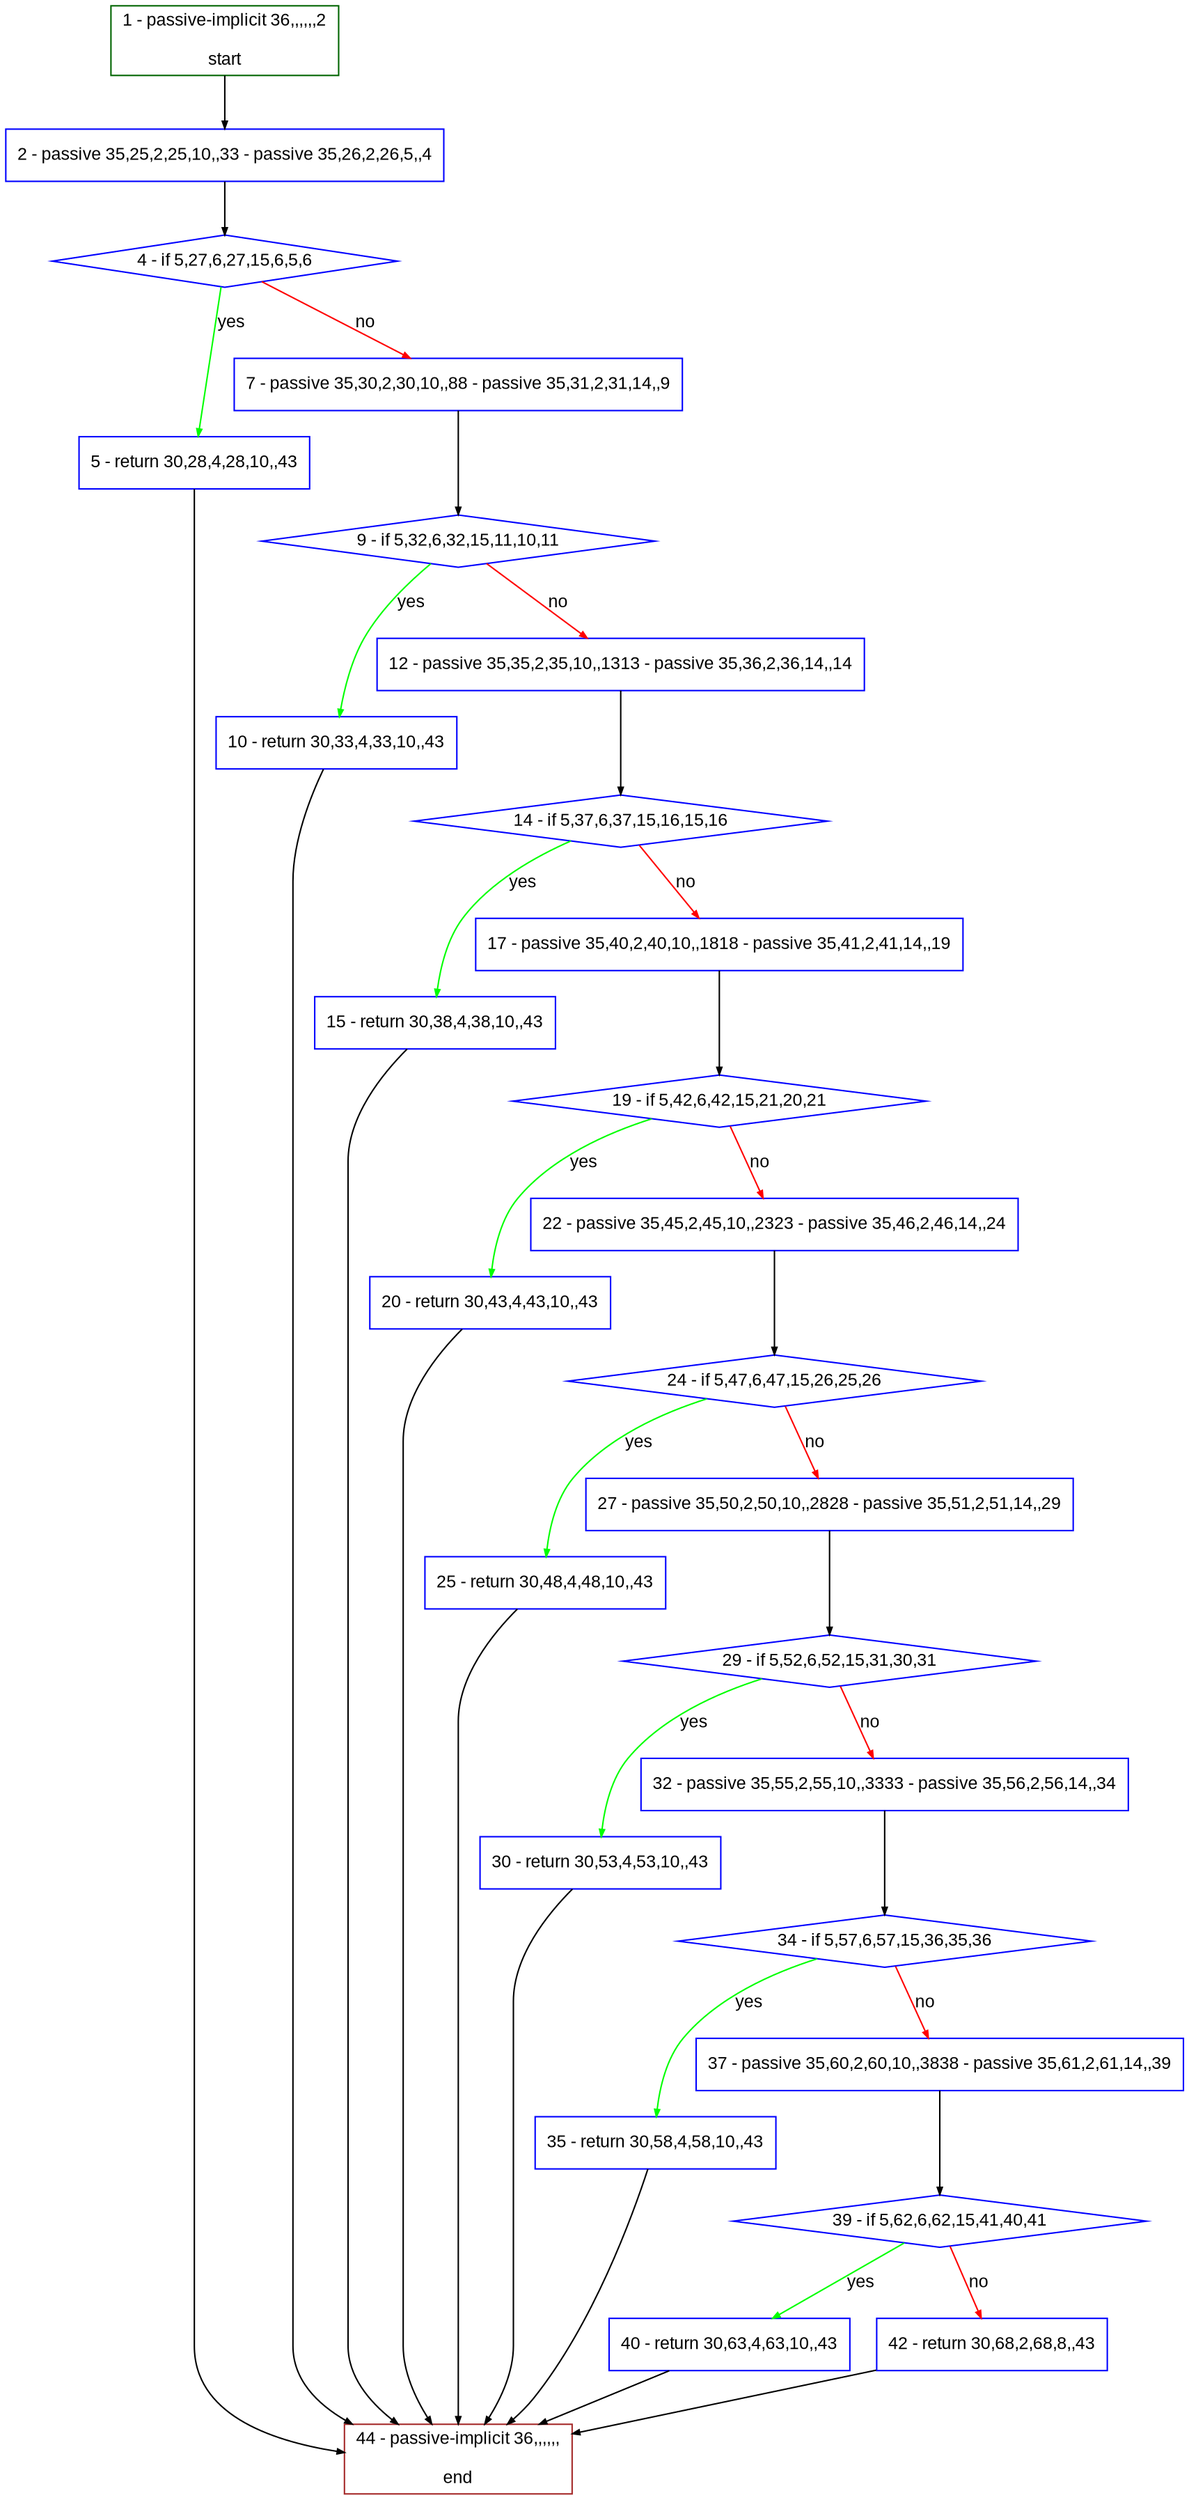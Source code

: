 digraph "" {
  graph [bgcolor="white", fillcolor="#FFFFCC", pack="true", packmode="clust", fontname="Arial", label="", fontsize="12", compound="true", style="rounded,filled"];
  node [node_initialized="no", fillcolor="white", fontname="Arial", label="", color="grey", fontsize="12", fixedsize="false", compound="true", shape="rectangle", style="filled"];
  edge [arrowtail="none", lhead="", fontcolor="black", fontname="Arial", label="", color="black", fontsize="12", arrowhead="normal", arrowsize="0.5", compound="true", ltail="", dir="forward"];
  __N1 [fillcolor="#ffffff", label="2 - passive 35,25,2,25,10,,33 - passive 35,26,2,26,5,,4", color="#0000ff", shape="box", style="filled"];
  __N2 [fillcolor="#ffffff", label="1 - passive-implicit 36,,,,,,2\n\nstart", color="#006400", shape="box", style="filled"];
  __N3 [fillcolor="#ffffff", label="4 - if 5,27,6,27,15,6,5,6", color="#0000ff", shape="diamond", style="filled"];
  __N4 [fillcolor="#ffffff", label="5 - return 30,28,4,28,10,,43", color="#0000ff", shape="box", style="filled"];
  __N5 [fillcolor="#ffffff", label="7 - passive 35,30,2,30,10,,88 - passive 35,31,2,31,14,,9", color="#0000ff", shape="box", style="filled"];
  __N6 [fillcolor="#ffffff", label="44 - passive-implicit 36,,,,,,\n\nend", color="#a52a2a", shape="box", style="filled"];
  __N7 [fillcolor="#ffffff", label="9 - if 5,32,6,32,15,11,10,11", color="#0000ff", shape="diamond", style="filled"];
  __N8 [fillcolor="#ffffff", label="10 - return 30,33,4,33,10,,43", color="#0000ff", shape="box", style="filled"];
  __N9 [fillcolor="#ffffff", label="12 - passive 35,35,2,35,10,,1313 - passive 35,36,2,36,14,,14", color="#0000ff", shape="box", style="filled"];
  __N10 [fillcolor="#ffffff", label="14 - if 5,37,6,37,15,16,15,16", color="#0000ff", shape="diamond", style="filled"];
  __N11 [fillcolor="#ffffff", label="15 - return 30,38,4,38,10,,43", color="#0000ff", shape="box", style="filled"];
  __N12 [fillcolor="#ffffff", label="17 - passive 35,40,2,40,10,,1818 - passive 35,41,2,41,14,,19", color="#0000ff", shape="box", style="filled"];
  __N13 [fillcolor="#ffffff", label="19 - if 5,42,6,42,15,21,20,21", color="#0000ff", shape="diamond", style="filled"];
  __N14 [fillcolor="#ffffff", label="20 - return 30,43,4,43,10,,43", color="#0000ff", shape="box", style="filled"];
  __N15 [fillcolor="#ffffff", label="22 - passive 35,45,2,45,10,,2323 - passive 35,46,2,46,14,,24", color="#0000ff", shape="box", style="filled"];
  __N16 [fillcolor="#ffffff", label="24 - if 5,47,6,47,15,26,25,26", color="#0000ff", shape="diamond", style="filled"];
  __N17 [fillcolor="#ffffff", label="25 - return 30,48,4,48,10,,43", color="#0000ff", shape="box", style="filled"];
  __N18 [fillcolor="#ffffff", label="27 - passive 35,50,2,50,10,,2828 - passive 35,51,2,51,14,,29", color="#0000ff", shape="box", style="filled"];
  __N19 [fillcolor="#ffffff", label="29 - if 5,52,6,52,15,31,30,31", color="#0000ff", shape="diamond", style="filled"];
  __N20 [fillcolor="#ffffff", label="30 - return 30,53,4,53,10,,43", color="#0000ff", shape="box", style="filled"];
  __N21 [fillcolor="#ffffff", label="32 - passive 35,55,2,55,10,,3333 - passive 35,56,2,56,14,,34", color="#0000ff", shape="box", style="filled"];
  __N22 [fillcolor="#ffffff", label="34 - if 5,57,6,57,15,36,35,36", color="#0000ff", shape="diamond", style="filled"];
  __N23 [fillcolor="#ffffff", label="35 - return 30,58,4,58,10,,43", color="#0000ff", shape="box", style="filled"];
  __N24 [fillcolor="#ffffff", label="37 - passive 35,60,2,60,10,,3838 - passive 35,61,2,61,14,,39", color="#0000ff", shape="box", style="filled"];
  __N25 [fillcolor="#ffffff", label="39 - if 5,62,6,62,15,41,40,41", color="#0000ff", shape="diamond", style="filled"];
  __N26 [fillcolor="#ffffff", label="40 - return 30,63,4,63,10,,43", color="#0000ff", shape="box", style="filled"];
  __N27 [fillcolor="#ffffff", label="42 - return 30,68,2,68,8,,43", color="#0000ff", shape="box", style="filled"];
  __N2 -> __N1 [arrowtail="none", color="#000000", label="", arrowhead="normal", dir="forward"];
  __N1 -> __N3 [arrowtail="none", color="#000000", label="", arrowhead="normal", dir="forward"];
  __N3 -> __N4 [arrowtail="none", color="#00ff00", label="yes", arrowhead="normal", dir="forward"];
  __N3 -> __N5 [arrowtail="none", color="#ff0000", label="no", arrowhead="normal", dir="forward"];
  __N4 -> __N6 [arrowtail="none", color="#000000", label="", arrowhead="normal", dir="forward"];
  __N5 -> __N7 [arrowtail="none", color="#000000", label="", arrowhead="normal", dir="forward"];
  __N7 -> __N8 [arrowtail="none", color="#00ff00", label="yes", arrowhead="normal", dir="forward"];
  __N7 -> __N9 [arrowtail="none", color="#ff0000", label="no", arrowhead="normal", dir="forward"];
  __N8 -> __N6 [arrowtail="none", color="#000000", label="", arrowhead="normal", dir="forward"];
  __N9 -> __N10 [arrowtail="none", color="#000000", label="", arrowhead="normal", dir="forward"];
  __N10 -> __N11 [arrowtail="none", color="#00ff00", label="yes", arrowhead="normal", dir="forward"];
  __N10 -> __N12 [arrowtail="none", color="#ff0000", label="no", arrowhead="normal", dir="forward"];
  __N11 -> __N6 [arrowtail="none", color="#000000", label="", arrowhead="normal", dir="forward"];
  __N12 -> __N13 [arrowtail="none", color="#000000", label="", arrowhead="normal", dir="forward"];
  __N13 -> __N14 [arrowtail="none", color="#00ff00", label="yes", arrowhead="normal", dir="forward"];
  __N13 -> __N15 [arrowtail="none", color="#ff0000", label="no", arrowhead="normal", dir="forward"];
  __N14 -> __N6 [arrowtail="none", color="#000000", label="", arrowhead="normal", dir="forward"];
  __N15 -> __N16 [arrowtail="none", color="#000000", label="", arrowhead="normal", dir="forward"];
  __N16 -> __N17 [arrowtail="none", color="#00ff00", label="yes", arrowhead="normal", dir="forward"];
  __N16 -> __N18 [arrowtail="none", color="#ff0000", label="no", arrowhead="normal", dir="forward"];
  __N17 -> __N6 [arrowtail="none", color="#000000", label="", arrowhead="normal", dir="forward"];
  __N18 -> __N19 [arrowtail="none", color="#000000", label="", arrowhead="normal", dir="forward"];
  __N19 -> __N20 [arrowtail="none", color="#00ff00", label="yes", arrowhead="normal", dir="forward"];
  __N19 -> __N21 [arrowtail="none", color="#ff0000", label="no", arrowhead="normal", dir="forward"];
  __N20 -> __N6 [arrowtail="none", color="#000000", label="", arrowhead="normal", dir="forward"];
  __N21 -> __N22 [arrowtail="none", color="#000000", label="", arrowhead="normal", dir="forward"];
  __N22 -> __N23 [arrowtail="none", color="#00ff00", label="yes", arrowhead="normal", dir="forward"];
  __N22 -> __N24 [arrowtail="none", color="#ff0000", label="no", arrowhead="normal", dir="forward"];
  __N23 -> __N6 [arrowtail="none", color="#000000", label="", arrowhead="normal", dir="forward"];
  __N24 -> __N25 [arrowtail="none", color="#000000", label="", arrowhead="normal", dir="forward"];
  __N25 -> __N26 [arrowtail="none", color="#00ff00", label="yes", arrowhead="normal", dir="forward"];
  __N25 -> __N27 [arrowtail="none", color="#ff0000", label="no", arrowhead="normal", dir="forward"];
  __N26 -> __N6 [arrowtail="none", color="#000000", label="", arrowhead="normal", dir="forward"];
  __N27 -> __N6 [arrowtail="none", color="#000000", label="", arrowhead="normal", dir="forward"];
}
